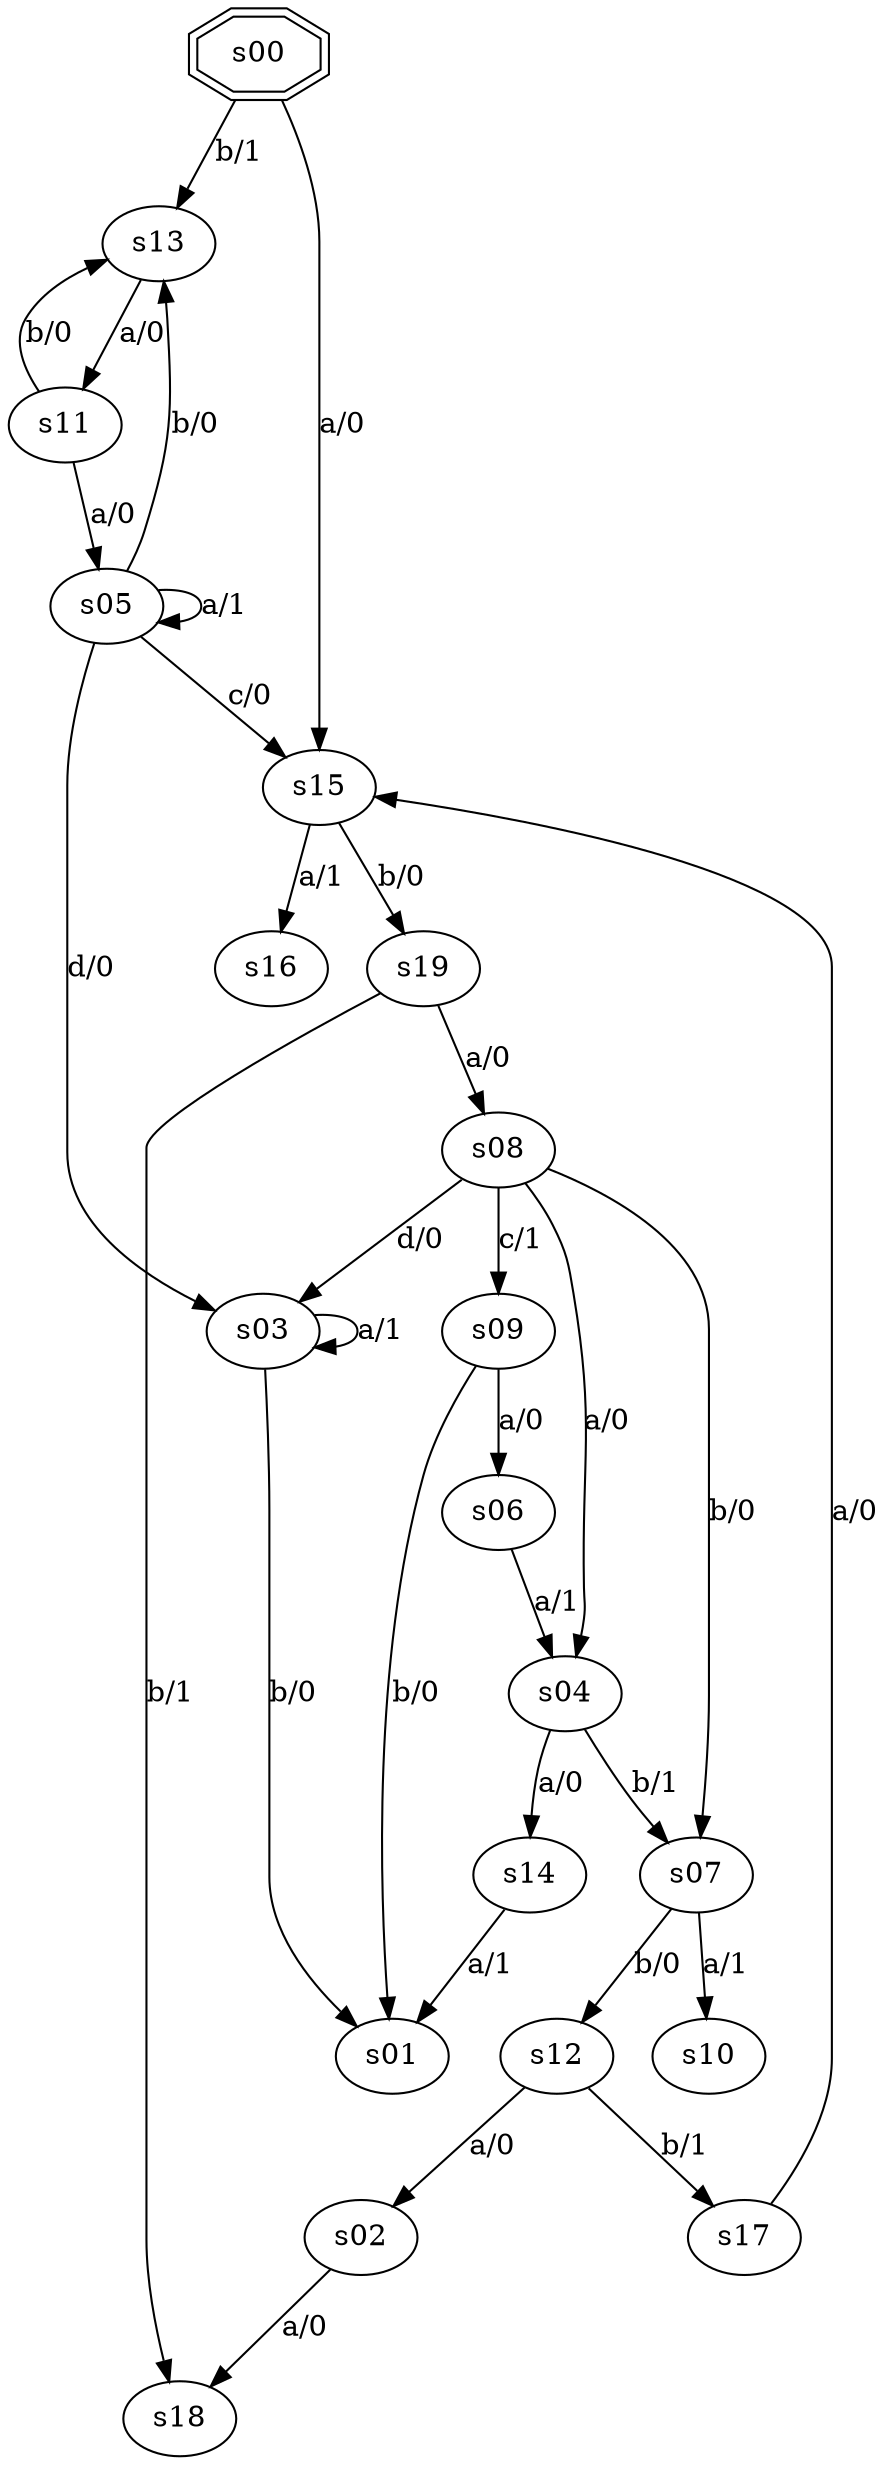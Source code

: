 digraph graph_030 {
	s00 -> s15 [label="a/0"];
	s00 -> s13 [label="b/1"];
	s02 -> s18 [label="a/0"];
	s03 -> s03 [label="a/1"];
	s03 -> s01 [label="b/0"];
	s04 -> s14 [label="a/0"];
	s04 -> s07 [label="b/1"];
	s05 -> s05 [label="a/1"];
	s05 -> s13 [label="b/0"];
	s05 -> s15 [label="c/0"];
	s05 -> s03 [label="d/0"];
	s06 -> s04 [label="a/1"];
	s07 -> s10 [label="a/1"];
	s07 -> s12 [label="b/0"];
	s08 -> s04 [label="a/0"];
	s08 -> s07 [label="b/0"];
	s08 -> s09 [label="c/1"];
	s08 -> s03 [label="d/0"];
	s09 -> s06 [label="a/0"];
	s09 -> s01 [label="b/0"];
	s11 -> s05 [label="a/0"];
	s11 -> s13 [label="b/0"];
	s12 -> s02 [label="a/0"];
	s12 -> s17 [label="b/1"];
	s13 -> s11 [label="a/0"];
	s14 -> s01 [label="a/1"];
	s15 -> s16 [label="a/1"];
	s15 -> s19 [label="b/0"];
	s17 -> s15 [label="a/0"];
	s19 -> s08 [label="a/0"];
	s19 -> s18 [label="b/1"];
	s00 [shape=doubleoctagon];
}